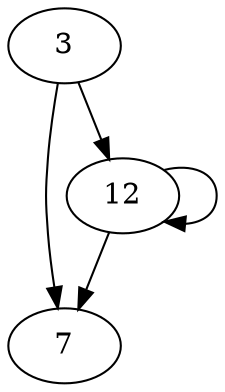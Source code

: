 digraph CFG {
    node3 [label="3"];
    node7 [label="7"];
    node12 [label="12"];

    node3 -> node7;
    node3 -> node12;
    node12 -> node7;
    node12 -> node12;
}